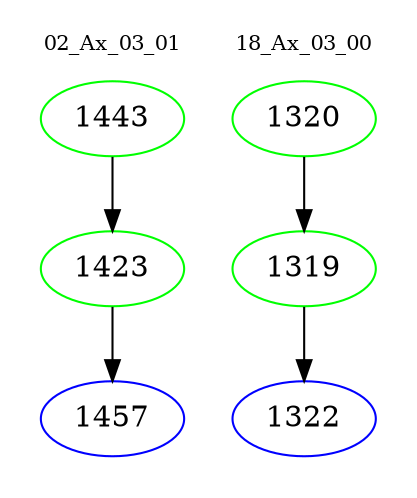 digraph{
subgraph cluster_0 {
color = white
label = "02_Ax_03_01";
fontsize=10;
T0_1443 [label="1443", color="green"]
T0_1443 -> T0_1423 [color="black"]
T0_1423 [label="1423", color="green"]
T0_1423 -> T0_1457 [color="black"]
T0_1457 [label="1457", color="blue"]
}
subgraph cluster_1 {
color = white
label = "18_Ax_03_00";
fontsize=10;
T1_1320 [label="1320", color="green"]
T1_1320 -> T1_1319 [color="black"]
T1_1319 [label="1319", color="green"]
T1_1319 -> T1_1322 [color="black"]
T1_1322 [label="1322", color="blue"]
}
}

